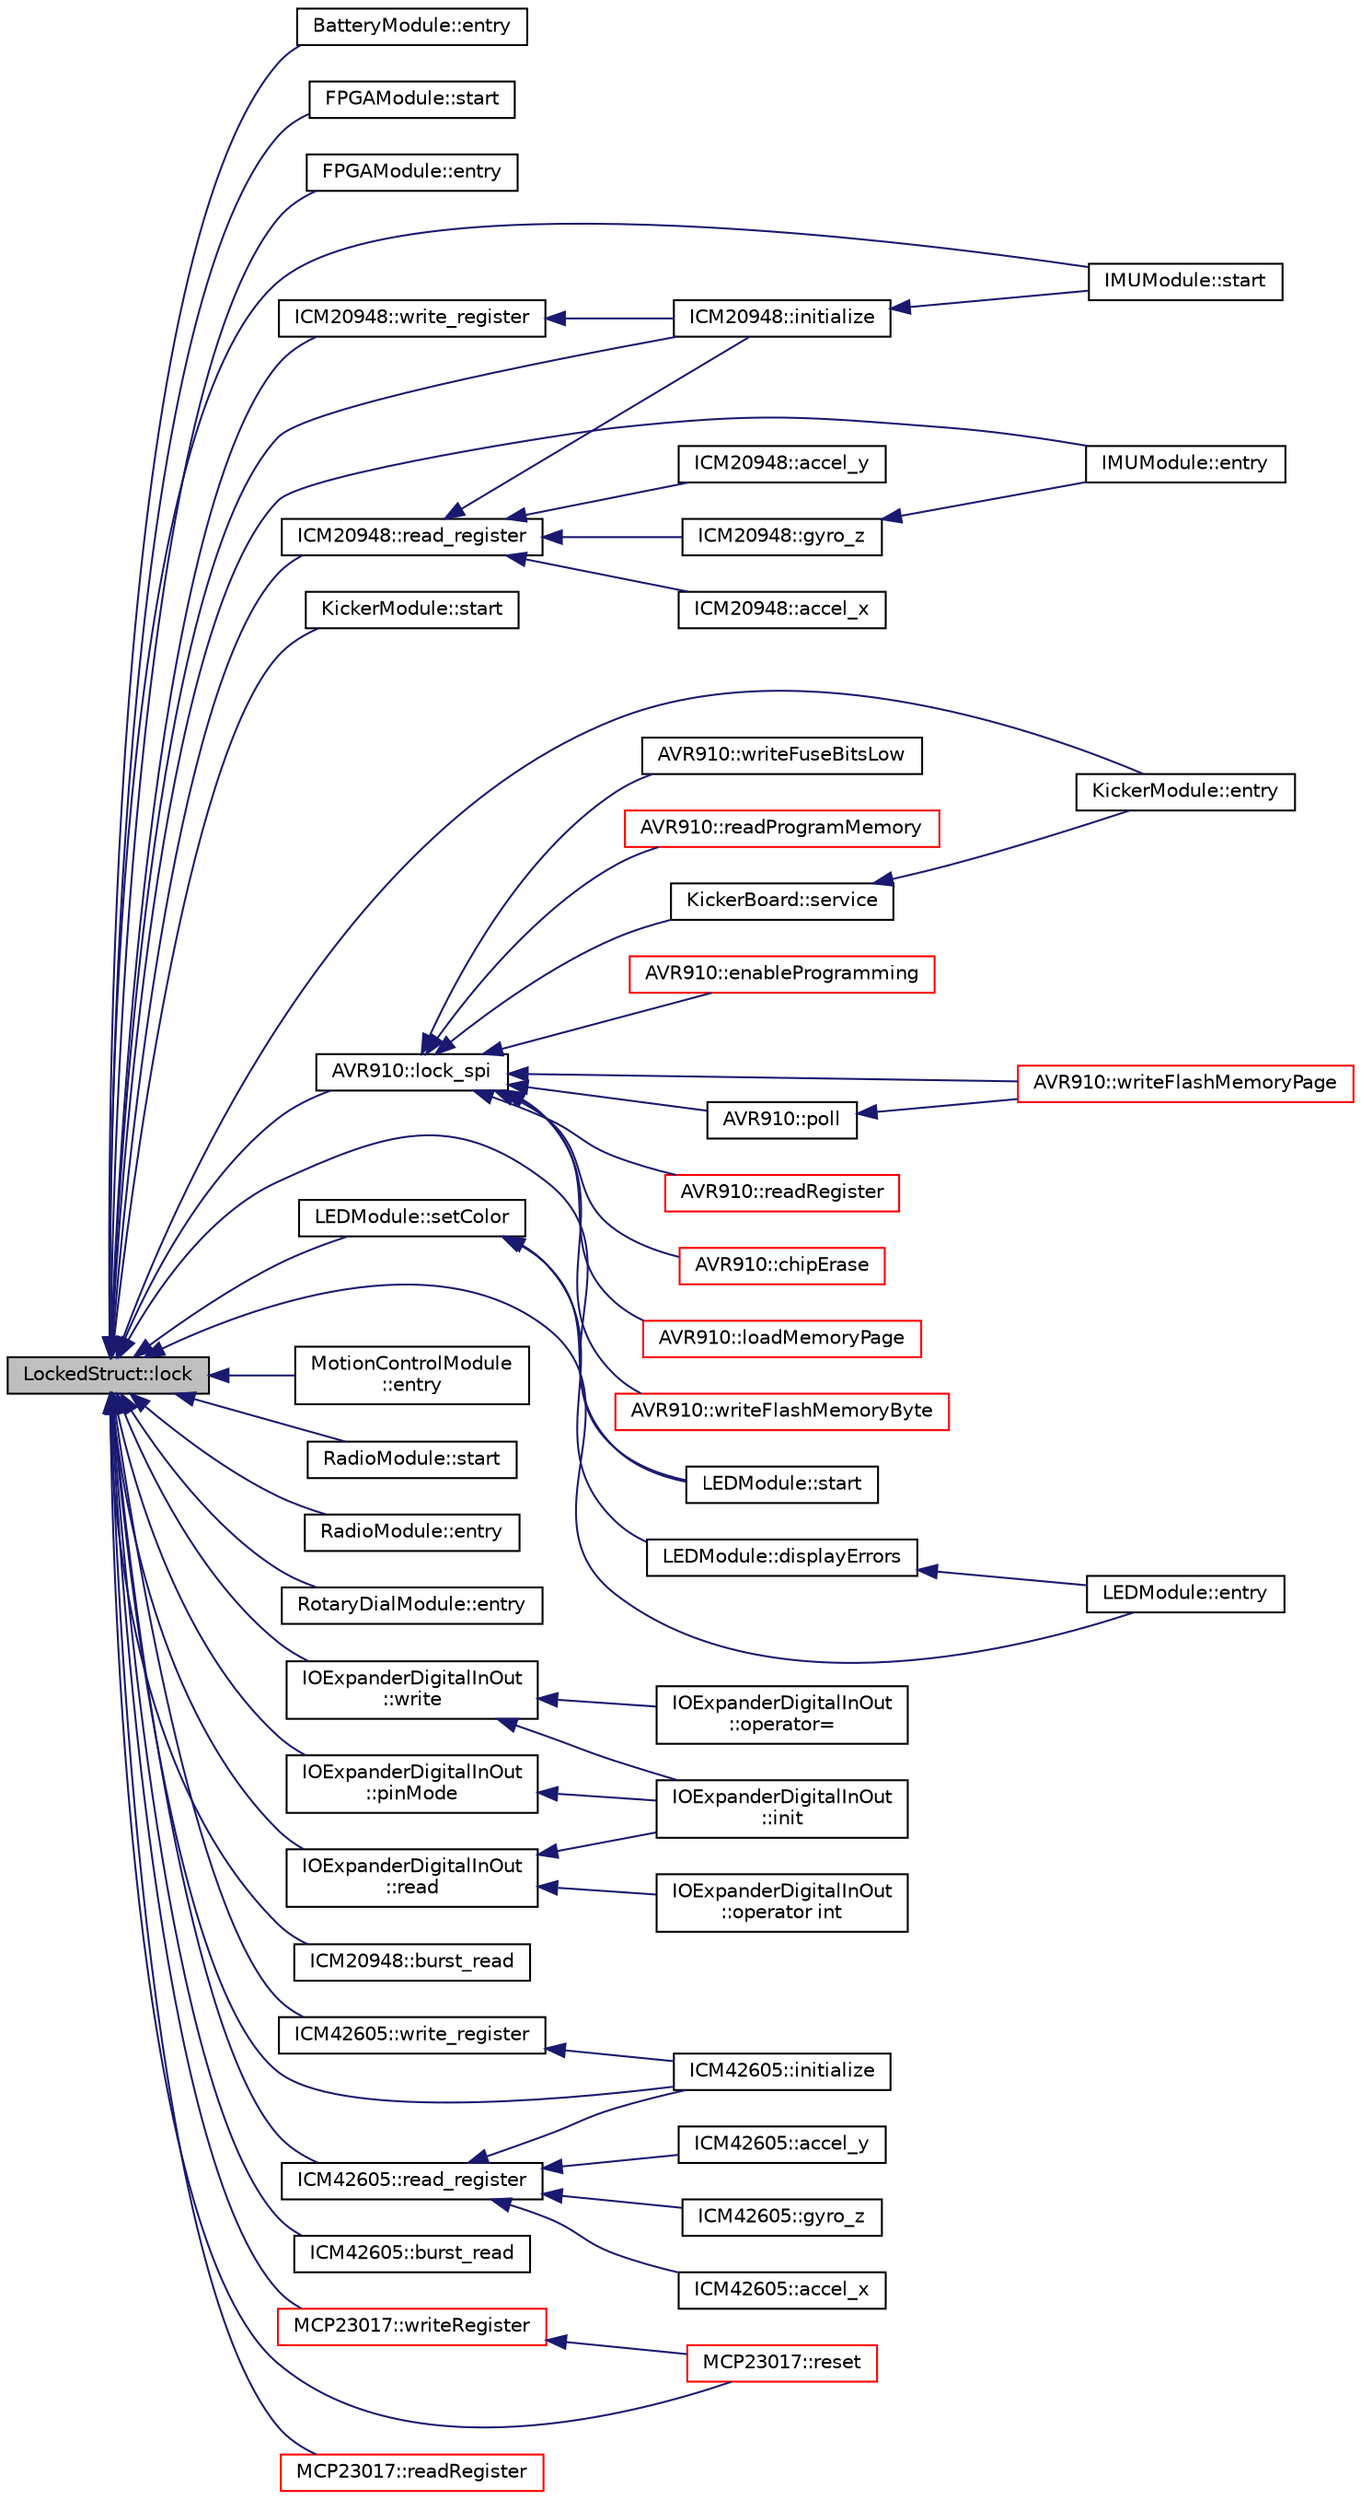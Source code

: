 digraph "LockedStruct::lock"
{
  edge [fontname="Helvetica",fontsize="10",labelfontname="Helvetica",labelfontsize="10"];
  node [fontname="Helvetica",fontsize="10",shape=record];
  rankdir="LR";
  Node12 [label="LockedStruct::lock",height=0.2,width=0.4,color="black", fillcolor="grey75", style="filled", fontcolor="black"];
  Node12 -> Node13 [dir="back",color="midnightblue",fontsize="10",style="solid",fontname="Helvetica"];
  Node13 [label="BatteryModule::entry",height=0.2,width=0.4,color="black", fillcolor="white", style="filled",URL="$class_battery_module.html#aaa99ed7940bf9991a513b919cb57a51b",tooltip="Code to run when called by RTOS once per system tick (kperiod) "];
  Node12 -> Node14 [dir="back",color="midnightblue",fontsize="10",style="solid",fontname="Helvetica"];
  Node14 [label="FPGAModule::start",height=0.2,width=0.4,color="black", fillcolor="white", style="filled",URL="$class_f_p_g_a_module.html#a953b43ed6293a15726706de59570f000",tooltip="Code which initializes module. "];
  Node12 -> Node15 [dir="back",color="midnightblue",fontsize="10",style="solid",fontname="Helvetica"];
  Node15 [label="FPGAModule::entry",height=0.2,width=0.4,color="black", fillcolor="white", style="filled",URL="$class_f_p_g_a_module.html#a56a74cfbd0183b1c17f21579427b4155",tooltip="Code to run when called by RTOS once per system tick (kperiod) "];
  Node12 -> Node16 [dir="back",color="midnightblue",fontsize="10",style="solid",fontname="Helvetica"];
  Node16 [label="IMUModule::start",height=0.2,width=0.4,color="black", fillcolor="white", style="filled",URL="$class_i_m_u_module.html#aba29f7665d8ec8f0eefe802f1c2b741c",tooltip="Code which initializes module. "];
  Node12 -> Node17 [dir="back",color="midnightblue",fontsize="10",style="solid",fontname="Helvetica"];
  Node17 [label="IMUModule::entry",height=0.2,width=0.4,color="black", fillcolor="white", style="filled",URL="$class_i_m_u_module.html#a784f495174be8c60b2d1e5a99bf508c9",tooltip="Code to run when called by RTOS once per system tick (kperiod) "];
  Node12 -> Node18 [dir="back",color="midnightblue",fontsize="10",style="solid",fontname="Helvetica"];
  Node18 [label="KickerModule::start",height=0.2,width=0.4,color="black", fillcolor="white", style="filled",URL="$class_kicker_module.html#a5901fc136f50ca6de9b7110c03f01a10",tooltip="Code which initializes module. "];
  Node12 -> Node19 [dir="back",color="midnightblue",fontsize="10",style="solid",fontname="Helvetica"];
  Node19 [label="KickerModule::entry",height=0.2,width=0.4,color="black", fillcolor="white", style="filled",URL="$class_kicker_module.html#a6fcd2828adf2f4c00d113f4b316e22eb",tooltip="Code to run when called by RTOS once per system tick (kperiod) "];
  Node12 -> Node20 [dir="back",color="midnightblue",fontsize="10",style="solid",fontname="Helvetica"];
  Node20 [label="LEDModule::start",height=0.2,width=0.4,color="black", fillcolor="white", style="filled",URL="$class_l_e_d_module.html#aac9491cb79f42b71e117838766930357",tooltip="Code which initializes module. "];
  Node12 -> Node21 [dir="back",color="midnightblue",fontsize="10",style="solid",fontname="Helvetica"];
  Node21 [label="LEDModule::entry",height=0.2,width=0.4,color="black", fillcolor="white", style="filled",URL="$class_l_e_d_module.html#a8413c6960dc269a7771da47c1ad5bc6d",tooltip="Code to run when called by RTOS once per system tick (kperiod) "];
  Node12 -> Node22 [dir="back",color="midnightblue",fontsize="10",style="solid",fontname="Helvetica"];
  Node22 [label="LEDModule::setColor",height=0.2,width=0.4,color="black", fillcolor="white", style="filled",URL="$class_l_e_d_module.html#aa6cf1a1b6a6233e4bb5395a466bbc2d7",tooltip="Sets the color of the three dot stars. "];
  Node22 -> Node20 [dir="back",color="midnightblue",fontsize="10",style="solid",fontname="Helvetica"];
  Node22 -> Node23 [dir="back",color="midnightblue",fontsize="10",style="solid",fontname="Helvetica"];
  Node23 [label="LEDModule::displayErrors",height=0.2,width=0.4,color="black", fillcolor="white", style="filled",URL="$class_l_e_d_module.html#ae0c06c926b1b4fec093733a0232896cd",tooltip="Cycle through error color codes to display. "];
  Node23 -> Node21 [dir="back",color="midnightblue",fontsize="10",style="solid",fontname="Helvetica"];
  Node12 -> Node24 [dir="back",color="midnightblue",fontsize="10",style="solid",fontname="Helvetica"];
  Node24 [label="MotionControlModule\l::entry",height=0.2,width=0.4,color="black", fillcolor="white", style="filled",URL="$class_motion_control_module.html#ae9ce65e3c14d0effbac1c1a3b93fb5b1",tooltip="Code to run when called by RTOS once per system tick (kperiod) "];
  Node12 -> Node25 [dir="back",color="midnightblue",fontsize="10",style="solid",fontname="Helvetica"];
  Node25 [label="RadioModule::start",height=0.2,width=0.4,color="black", fillcolor="white", style="filled",URL="$class_radio_module.html#a3627426419c1b7b0bd6cd04baeab2a0c",tooltip="Code which initializes module. "];
  Node12 -> Node26 [dir="back",color="midnightblue",fontsize="10",style="solid",fontname="Helvetica"];
  Node26 [label="RadioModule::entry",height=0.2,width=0.4,color="black", fillcolor="white", style="filled",URL="$class_radio_module.html#ae95ea2b3961a71fcf854c59148c8b74d",tooltip="Code to run when called by RTOS once per system tick (kperiod) "];
  Node12 -> Node27 [dir="back",color="midnightblue",fontsize="10",style="solid",fontname="Helvetica"];
  Node27 [label="RotaryDialModule::entry",height=0.2,width=0.4,color="black", fillcolor="white", style="filled",URL="$class_rotary_dial_module.html#a081e53040ea910eea062316aabe7e9b5",tooltip="Code to run when called by RTOS once per system tick (kperiod) "];
  Node12 -> Node28 [dir="back",color="midnightblue",fontsize="10",style="solid",fontname="Helvetica"];
  Node28 [label="AVR910::lock_spi",height=0.2,width=0.4,color="black", fillcolor="white", style="filled",URL="$class_a_v_r910.html#a4b33111389ef72e6e05e2951505e1821"];
  Node28 -> Node29 [dir="back",color="midnightblue",fontsize="10",style="solid",fontname="Helvetica"];
  Node29 [label="AVR910::enableProgramming",height=0.2,width=0.4,color="red", fillcolor="white", style="filled",URL="$class_a_v_r910.html#a32ada57871310471f4dcce84141f7f28",tooltip="Issue an enable programming command to the AVR microcontroller. "];
  Node28 -> Node32 [dir="back",color="midnightblue",fontsize="10",style="solid",fontname="Helvetica"];
  Node32 [label="AVR910::poll",height=0.2,width=0.4,color="black", fillcolor="white", style="filled",URL="$class_a_v_r910.html#ac0fb0a591e044d917d00d3f1e6635072",tooltip="Poll the device until it has finished its current operation. "];
  Node32 -> Node33 [dir="back",color="midnightblue",fontsize="10",style="solid",fontname="Helvetica"];
  Node33 [label="AVR910::writeFlashMemoryPage",height=0.2,width=0.4,color="red", fillcolor="white", style="filled",URL="$class_a_v_r910.html#adf1394523f7ceb15279bcec480d79e04",tooltip="Write the memory page buffer to flash memory. "];
  Node28 -> Node36 [dir="back",color="midnightblue",fontsize="10",style="solid",fontname="Helvetica"];
  Node36 [label="AVR910::readRegister",height=0.2,width=0.4,color="red", fillcolor="white", style="filled",URL="$class_a_v_r910.html#a4e99d5a29dc0e48069cebd1f26c83800"];
  Node28 -> Node40 [dir="back",color="midnightblue",fontsize="10",style="solid",fontname="Helvetica"];
  Node40 [label="AVR910::chipErase",height=0.2,width=0.4,color="red", fillcolor="white", style="filled",URL="$class_a_v_r910.html#a97502aa5764608dcd9c9b3f22629026c",tooltip="Issue a chip erase command to the AVR microcontroller. "];
  Node28 -> Node41 [dir="back",color="midnightblue",fontsize="10",style="solid",fontname="Helvetica"];
  Node41 [label="AVR910::loadMemoryPage",height=0.2,width=0.4,color="red", fillcolor="white", style="filled",URL="$class_a_v_r910.html#a1e5ff38fc05efa757b90a9d1e3a8e53d",tooltip="Load a byte into the memory page buffer. "];
  Node28 -> Node42 [dir="back",color="midnightblue",fontsize="10",style="solid",fontname="Helvetica"];
  Node42 [label="AVR910::writeFlashMemoryByte",height=0.2,width=0.4,color="red", fillcolor="white", style="filled",URL="$class_a_v_r910.html#a4d3b3f3268bcd7af9dcac28d65aa4f07",tooltip="Write a byte into the flash memory. "];
  Node28 -> Node43 [dir="back",color="midnightblue",fontsize="10",style="solid",fontname="Helvetica"];
  Node43 [label="AVR910::writeFuseBitsLow",height=0.2,width=0.4,color="black", fillcolor="white", style="filled",URL="$class_a_v_r910.html#a39178fcc7d45cd3f0835525f5270f7fd"];
  Node28 -> Node33 [dir="back",color="midnightblue",fontsize="10",style="solid",fontname="Helvetica"];
  Node28 -> Node44 [dir="back",color="midnightblue",fontsize="10",style="solid",fontname="Helvetica"];
  Node44 [label="AVR910::readProgramMemory",height=0.2,width=0.4,color="red", fillcolor="white", style="filled",URL="$class_a_v_r910.html#a3ba4ac1ede5e82813de6dbf3d1691b6f",tooltip="Read a byte from program memory. "];
  Node28 -> Node46 [dir="back",color="midnightblue",fontsize="10",style="solid",fontname="Helvetica"];
  Node46 [label="KickerBoard::service",height=0.2,width=0.4,color="black", fillcolor="white", style="filled",URL="$class_kicker_board.html#aaa3a613b73e4be7eb4812bb8c11bc6ce",tooltip="Must be called once an interation (~25hz) to communicate and update the kicker. "];
  Node46 -> Node19 [dir="back",color="midnightblue",fontsize="10",style="solid",fontname="Helvetica"];
  Node12 -> Node47 [dir="back",color="midnightblue",fontsize="10",style="solid",fontname="Helvetica"];
  Node47 [label="IOExpanderDigitalInOut\l::pinMode",height=0.2,width=0.4,color="black", fillcolor="white", style="filled",URL="$class_i_o_expander_digital_in_out.html#ac36968692d1b2c6584aa53af6b75f03f"];
  Node47 -> Node48 [dir="back",color="midnightblue",fontsize="10",style="solid",fontname="Helvetica"];
  Node48 [label="IOExpanderDigitalInOut\l::init",height=0.2,width=0.4,color="black", fillcolor="white", style="filled",URL="$class_i_o_expander_digital_in_out.html#a2b7fd6147f7abc8eea43afbcbb80e1b6"];
  Node12 -> Node49 [dir="back",color="midnightblue",fontsize="10",style="solid",fontname="Helvetica"];
  Node49 [label="IOExpanderDigitalInOut\l::write",height=0.2,width=0.4,color="black", fillcolor="white", style="filled",URL="$class_i_o_expander_digital_in_out.html#aa7f37890760ec610beebfdf6a7cd17a0",tooltip="Pulls pin low if val = 0 and pulls pin high if val >= 1. "];
  Node49 -> Node48 [dir="back",color="midnightblue",fontsize="10",style="solid",fontname="Helvetica"];
  Node49 -> Node50 [dir="back",color="midnightblue",fontsize="10",style="solid",fontname="Helvetica"];
  Node50 [label="IOExpanderDigitalInOut\l::operator=",height=0.2,width=0.4,color="black", fillcolor="white", style="filled",URL="$class_i_o_expander_digital_in_out.html#adff6364f15113e8bd1b153c2a9d62888",tooltip="Allows the equals operator to write to a pin. "];
  Node12 -> Node51 [dir="back",color="midnightblue",fontsize="10",style="solid",fontname="Helvetica"];
  Node51 [label="IOExpanderDigitalInOut\l::read",height=0.2,width=0.4,color="black", fillcolor="white", style="filled",URL="$class_i_o_expander_digital_in_out.html#aadb911534925464a879aa7532185d26a",tooltip="Returns 0 if pin is low, 1 if pin is high. "];
  Node51 -> Node48 [dir="back",color="midnightblue",fontsize="10",style="solid",fontname="Helvetica"];
  Node51 -> Node52 [dir="back",color="midnightblue",fontsize="10",style="solid",fontname="Helvetica"];
  Node52 [label="IOExpanderDigitalInOut\l::operator int",height=0.2,width=0.4,color="black", fillcolor="white", style="filled",URL="$class_i_o_expander_digital_in_out.html#afb472b73e9a9bd7512a87c309fbdc893",tooltip="Allows the pin to return its value like a simple integer variable. "];
  Node12 -> Node53 [dir="back",color="midnightblue",fontsize="10",style="solid",fontname="Helvetica"];
  Node53 [label="ICM20948::initialize",height=0.2,width=0.4,color="black", fillcolor="white", style="filled",URL="$class_i_c_m20948.html#a874be85ce182b369b030c88bb85871b5"];
  Node53 -> Node16 [dir="back",color="midnightblue",fontsize="10",style="solid",fontname="Helvetica"];
  Node12 -> Node54 [dir="back",color="midnightblue",fontsize="10",style="solid",fontname="Helvetica"];
  Node54 [label="ICM20948::write_register",height=0.2,width=0.4,color="black", fillcolor="white", style="filled",URL="$class_i_c_m20948.html#a85207eba3f7e4ecc7f4c6e2e4cf812b0"];
  Node54 -> Node53 [dir="back",color="midnightblue",fontsize="10",style="solid",fontname="Helvetica"];
  Node12 -> Node55 [dir="back",color="midnightblue",fontsize="10",style="solid",fontname="Helvetica"];
  Node55 [label="ICM20948::read_register",height=0.2,width=0.4,color="black", fillcolor="white", style="filled",URL="$class_i_c_m20948.html#af90dbbef53872f46ae5759947bc8b652"];
  Node55 -> Node53 [dir="back",color="midnightblue",fontsize="10",style="solid",fontname="Helvetica"];
  Node55 -> Node56 [dir="back",color="midnightblue",fontsize="10",style="solid",fontname="Helvetica"];
  Node56 [label="ICM20948::gyro_z",height=0.2,width=0.4,color="black", fillcolor="white", style="filled",URL="$class_i_c_m20948.html#a2f9286dc3e184cd5cc7e2b0161f776fd"];
  Node56 -> Node17 [dir="back",color="midnightblue",fontsize="10",style="solid",fontname="Helvetica"];
  Node55 -> Node57 [dir="back",color="midnightblue",fontsize="10",style="solid",fontname="Helvetica"];
  Node57 [label="ICM20948::accel_x",height=0.2,width=0.4,color="black", fillcolor="white", style="filled",URL="$class_i_c_m20948.html#a902d8262a3c35f62a3502f1939b77085"];
  Node55 -> Node58 [dir="back",color="midnightblue",fontsize="10",style="solid",fontname="Helvetica"];
  Node58 [label="ICM20948::accel_y",height=0.2,width=0.4,color="black", fillcolor="white", style="filled",URL="$class_i_c_m20948.html#a1536b8a4ad6bcb7f84fe9fe013bccf5c"];
  Node12 -> Node59 [dir="back",color="midnightblue",fontsize="10",style="solid",fontname="Helvetica"];
  Node59 [label="ICM20948::burst_read",height=0.2,width=0.4,color="black", fillcolor="white", style="filled",URL="$class_i_c_m20948.html#ac8c5da0bf5f0dd69d2b08e89705e536f"];
  Node12 -> Node60 [dir="back",color="midnightblue",fontsize="10",style="solid",fontname="Helvetica"];
  Node60 [label="ICM42605::initialize",height=0.2,width=0.4,color="black", fillcolor="white", style="filled",URL="$class_i_c_m42605.html#a4a1ddbbdd8501d770ddb3259e396f039"];
  Node12 -> Node61 [dir="back",color="midnightblue",fontsize="10",style="solid",fontname="Helvetica"];
  Node61 [label="ICM42605::write_register",height=0.2,width=0.4,color="black", fillcolor="white", style="filled",URL="$class_i_c_m42605.html#ab48292e5f0f5c625ba1e147aaf4011ea"];
  Node61 -> Node60 [dir="back",color="midnightblue",fontsize="10",style="solid",fontname="Helvetica"];
  Node12 -> Node62 [dir="back",color="midnightblue",fontsize="10",style="solid",fontname="Helvetica"];
  Node62 [label="ICM42605::read_register",height=0.2,width=0.4,color="black", fillcolor="white", style="filled",URL="$class_i_c_m42605.html#a322e8ae9250c3cbde395269f2e1d6ecb"];
  Node62 -> Node60 [dir="back",color="midnightblue",fontsize="10",style="solid",fontname="Helvetica"];
  Node62 -> Node63 [dir="back",color="midnightblue",fontsize="10",style="solid",fontname="Helvetica"];
  Node63 [label="ICM42605::gyro_z",height=0.2,width=0.4,color="black", fillcolor="white", style="filled",URL="$class_i_c_m42605.html#ab43f16d2205c99c8a37070355406216c"];
  Node62 -> Node64 [dir="back",color="midnightblue",fontsize="10",style="solid",fontname="Helvetica"];
  Node64 [label="ICM42605::accel_x",height=0.2,width=0.4,color="black", fillcolor="white", style="filled",URL="$class_i_c_m42605.html#a267b83d3e0794bfa4f1e8f88a3dd1ff0"];
  Node62 -> Node65 [dir="back",color="midnightblue",fontsize="10",style="solid",fontname="Helvetica"];
  Node65 [label="ICM42605::accel_y",height=0.2,width=0.4,color="black", fillcolor="white", style="filled",URL="$class_i_c_m42605.html#ad94c46f395f8620d4ade80021a6e93c4"];
  Node12 -> Node66 [dir="back",color="midnightblue",fontsize="10",style="solid",fontname="Helvetica"];
  Node66 [label="ICM42605::burst_read",height=0.2,width=0.4,color="black", fillcolor="white", style="filled",URL="$class_i_c_m42605.html#aa596b121f991d899a369d18c827ef509"];
  Node12 -> Node67 [dir="back",color="midnightblue",fontsize="10",style="solid",fontname="Helvetica"];
  Node67 [label="MCP23017::reset",height=0.2,width=0.4,color="red", fillcolor="white", style="filled",URL="$class_m_c_p23017.html#a8e108f5da7099d11e6916e0badc133c0",tooltip="Reset MCP23017 device to its power-on state. "];
  Node12 -> Node69 [dir="back",color="midnightblue",fontsize="10",style="solid",fontname="Helvetica"];
  Node69 [label="MCP23017::writeRegister",height=0.2,width=0.4,color="red", fillcolor="white", style="filled",URL="$class_m_c_p23017.html#ab7e0f3b57f9eee9988689643f59b67d3"];
  Node69 -> Node67 [dir="back",color="midnightblue",fontsize="10",style="solid",fontname="Helvetica"];
  Node12 -> Node79 [dir="back",color="midnightblue",fontsize="10",style="solid",fontname="Helvetica"];
  Node79 [label="MCP23017::readRegister",height=0.2,width=0.4,color="red", fillcolor="white", style="filled",URL="$class_m_c_p23017.html#a369951f5ce7e9ae6a338bcf9cc9f10f6"];
}
